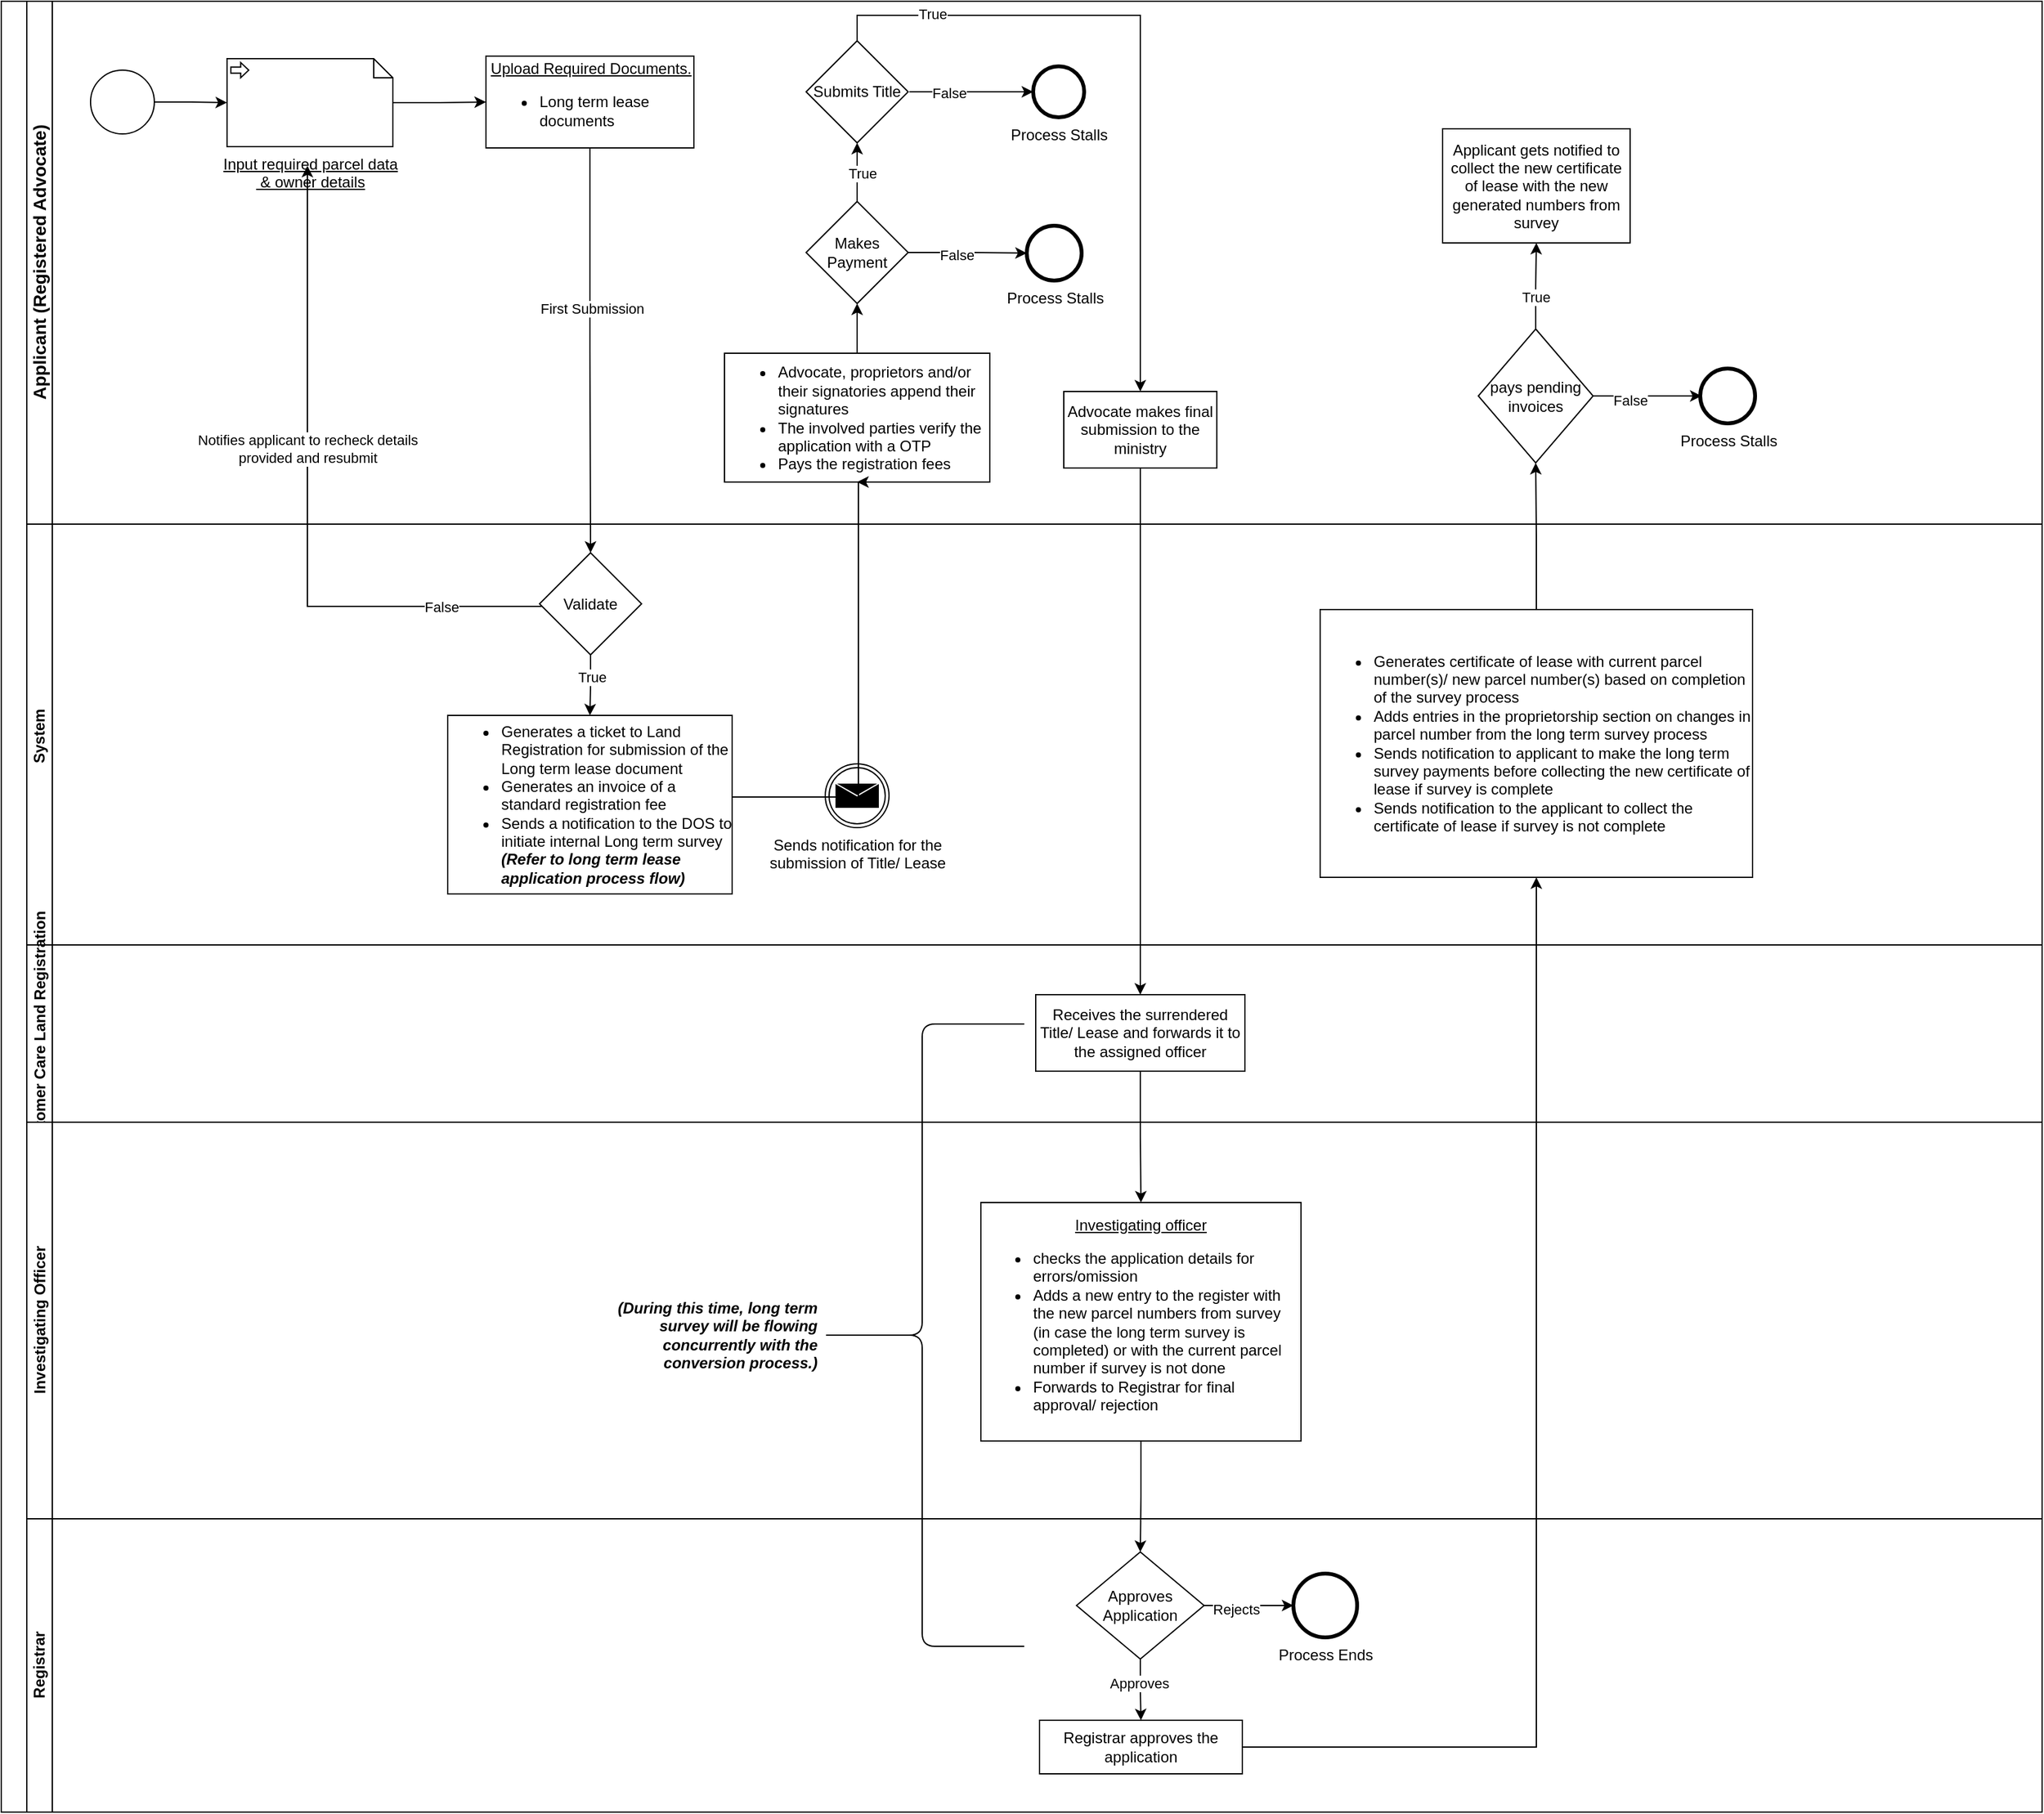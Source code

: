 <mxfile version="21.6.7" type="github">
  <diagram name="Page-1" id="z-LJYG3N7nQUt8acbzVx">
    <mxGraphModel dx="1361" dy="1749" grid="1" gridSize="10" guides="1" tooltips="1" connect="1" arrows="1" fold="1" page="1" pageScale="1" pageWidth="850" pageHeight="1100" math="0" shadow="0">
      <root>
        <mxCell id="0" />
        <mxCell id="1" parent="0" />
        <mxCell id="ZO8-MAQbNHrJnHGYltbH-1" value="" style="swimlane;html=1;childLayout=stackLayout;resizeParent=1;resizeParentMax=0;horizontal=0;startSize=20;horizontalStack=0;whiteSpace=wrap;" vertex="1" parent="1">
          <mxGeometry x="38" y="-27" width="1600" height="1420" as="geometry" />
        </mxCell>
        <mxCell id="ZO8-MAQbNHrJnHGYltbH-2" value="&lt;font style=&quot;font-size: 14px;&quot;&gt;Applicant (Registered Advocate)&lt;/font&gt;" style="swimlane;html=1;startSize=20;horizontal=0;" vertex="1" parent="ZO8-MAQbNHrJnHGYltbH-1">
          <mxGeometry x="20" width="1580" height="410" as="geometry" />
        </mxCell>
        <mxCell id="ZO8-MAQbNHrJnHGYltbH-3" value="" style="edgeStyle=orthogonalEdgeStyle;rounded=0;orthogonalLoop=1;jettySize=auto;html=1;entryX=0;entryY=0.5;entryDx=0;entryDy=0;entryPerimeter=0;" edge="1" parent="ZO8-MAQbNHrJnHGYltbH-2" source="ZO8-MAQbNHrJnHGYltbH-4" target="ZO8-MAQbNHrJnHGYltbH-7">
          <mxGeometry relative="1" as="geometry">
            <mxPoint x="160" y="55" as="targetPoint" />
          </mxGeometry>
        </mxCell>
        <mxCell id="ZO8-MAQbNHrJnHGYltbH-4" value="" style="points=[[0.145,0.145,0],[0.5,0,0],[0.855,0.145,0],[1,0.5,0],[0.855,0.855,0],[0.5,1,0],[0.145,0.855,0],[0,0.5,0]];shape=mxgraph.bpmn.event;html=1;verticalLabelPosition=bottom;labelBackgroundColor=#ffffff;verticalAlign=top;align=center;perimeter=ellipsePerimeter;outlineConnect=0;aspect=fixed;outline=standard;symbol=general;" vertex="1" parent="ZO8-MAQbNHrJnHGYltbH-2">
          <mxGeometry x="50" y="54" width="50" height="50" as="geometry" />
        </mxCell>
        <mxCell id="ZO8-MAQbNHrJnHGYltbH-5" value="&lt;div style=&quot;text-align: center;&quot;&gt;&lt;span style=&quot;background-color: initial;&quot;&gt;&lt;u&gt;Upload Required Documents.&lt;/u&gt;&lt;/span&gt;&lt;/div&gt;&lt;div style=&quot;&quot;&gt;&lt;ul&gt;&lt;li&gt;Long term lease documents&lt;/li&gt;&lt;/ul&gt;&lt;/div&gt;" style="whiteSpace=wrap;html=1;align=left;" vertex="1" parent="ZO8-MAQbNHrJnHGYltbH-2">
          <mxGeometry x="360" y="43" width="163" height="72" as="geometry" />
        </mxCell>
        <mxCell id="ZO8-MAQbNHrJnHGYltbH-6" value="" style="edgeStyle=orthogonalEdgeStyle;rounded=0;orthogonalLoop=1;jettySize=auto;html=1;" edge="1" parent="ZO8-MAQbNHrJnHGYltbH-2" source="ZO8-MAQbNHrJnHGYltbH-7" target="ZO8-MAQbNHrJnHGYltbH-5">
          <mxGeometry relative="1" as="geometry" />
        </mxCell>
        <mxCell id="ZO8-MAQbNHrJnHGYltbH-7" value="&lt;u&gt;Input required parcel data&lt;br&gt;&amp;nbsp;&amp;amp; owner details&lt;br&gt;&lt;/u&gt;" style="shape=mxgraph.bpmn.data;labelPosition=center;verticalLabelPosition=bottom;align=center;verticalAlign=top;size=15;html=1;bpmnTransferType=input;" vertex="1" parent="ZO8-MAQbNHrJnHGYltbH-2">
          <mxGeometry x="157" y="45" width="130" height="69" as="geometry" />
        </mxCell>
        <mxCell id="ZO8-MAQbNHrJnHGYltbH-8" value="" style="edgeStyle=orthogonalEdgeStyle;rounded=0;orthogonalLoop=1;jettySize=auto;html=1;" edge="1" parent="ZO8-MAQbNHrJnHGYltbH-2">
          <mxGeometry relative="1" as="geometry">
            <mxPoint x="692" y="71" as="sourcePoint" />
            <mxPoint x="789" y="71" as="targetPoint" />
          </mxGeometry>
        </mxCell>
        <mxCell id="ZO8-MAQbNHrJnHGYltbH-9" value="False" style="edgeLabel;html=1;align=center;verticalAlign=middle;resizable=0;points=[];" vertex="1" connectable="0" parent="ZO8-MAQbNHrJnHGYltbH-8">
          <mxGeometry x="-0.372" y="-1" relative="1" as="geometry">
            <mxPoint as="offset" />
          </mxGeometry>
        </mxCell>
        <mxCell id="ZO8-MAQbNHrJnHGYltbH-13" value="Process Stalls" style="points=[[0.145,0.145,0],[0.5,0,0],[0.855,0.145,0],[1,0.5,0],[0.855,0.855,0],[0.5,1,0],[0.145,0.855,0],[0,0.5,0]];shape=mxgraph.bpmn.event;html=1;verticalLabelPosition=bottom;labelBackgroundColor=#ffffff;verticalAlign=top;align=center;perimeter=ellipsePerimeter;outlineConnect=0;aspect=fixed;outline=end;symbol=terminate2;" vertex="1" parent="ZO8-MAQbNHrJnHGYltbH-2">
          <mxGeometry x="789" y="51" width="40" height="40" as="geometry" />
        </mxCell>
        <mxCell id="ZO8-MAQbNHrJnHGYltbH-14" value="Process Stalls" style="points=[[0.145,0.145,0],[0.5,0,0],[0.855,0.145,0],[1,0.5,0],[0.855,0.855,0],[0.5,1,0],[0.145,0.855,0],[0,0.5,0]];shape=mxgraph.bpmn.event;html=1;verticalLabelPosition=bottom;labelBackgroundColor=#ffffff;verticalAlign=top;align=center;perimeter=ellipsePerimeter;outlineConnect=0;aspect=fixed;outline=end;symbol=terminate2;" vertex="1" parent="ZO8-MAQbNHrJnHGYltbH-2">
          <mxGeometry x="784" y="176" width="43" height="43" as="geometry" />
        </mxCell>
        <mxCell id="ZO8-MAQbNHrJnHGYltbH-15" value="" style="edgeStyle=orthogonalEdgeStyle;rounded=0;orthogonalLoop=1;jettySize=auto;html=1;exitX=0;exitY=0.5;exitDx=0;exitDy=0;" edge="1" parent="ZO8-MAQbNHrJnHGYltbH-2">
          <mxGeometry relative="1" as="geometry">
            <mxPoint x="220" y="129" as="targetPoint" />
            <Array as="points">
              <mxPoint x="220" y="475" />
            </Array>
            <mxPoint x="432" y="474.5" as="sourcePoint" />
          </mxGeometry>
        </mxCell>
        <mxCell id="ZO8-MAQbNHrJnHGYltbH-16" value="False" style="edgeLabel;html=1;align=center;verticalAlign=middle;resizable=0;points=[];" vertex="1" connectable="0" parent="ZO8-MAQbNHrJnHGYltbH-15">
          <mxGeometry x="-0.617" y="-1" relative="1" as="geometry">
            <mxPoint y="1" as="offset" />
          </mxGeometry>
        </mxCell>
        <mxCell id="ZO8-MAQbNHrJnHGYltbH-17" value="Notifies applicant to recheck details&lt;br&gt;provided and resubmit" style="edgeLabel;html=1;align=center;verticalAlign=middle;resizable=0;points=[];" vertex="1" connectable="0" parent="ZO8-MAQbNHrJnHGYltbH-15">
          <mxGeometry x="0.206" relative="1" as="geometry">
            <mxPoint as="offset" />
          </mxGeometry>
        </mxCell>
        <mxCell id="ZO8-MAQbNHrJnHGYltbH-25" value="Advocate makes final submission to the ministry" style="whiteSpace=wrap;html=1;" vertex="1" parent="ZO8-MAQbNHrJnHGYltbH-2">
          <mxGeometry x="813" y="306" width="120" height="60" as="geometry" />
        </mxCell>
        <mxCell id="ZO8-MAQbNHrJnHGYltbH-28" value="" style="edgeStyle=orthogonalEdgeStyle;rounded=0;orthogonalLoop=1;jettySize=auto;html=1;" edge="1" parent="ZO8-MAQbNHrJnHGYltbH-2" source="ZO8-MAQbNHrJnHGYltbH-30" target="ZO8-MAQbNHrJnHGYltbH-14">
          <mxGeometry relative="1" as="geometry" />
        </mxCell>
        <mxCell id="ZO8-MAQbNHrJnHGYltbH-29" value="False" style="edgeLabel;html=1;align=center;verticalAlign=middle;resizable=0;points=[];" vertex="1" connectable="0" parent="ZO8-MAQbNHrJnHGYltbH-28">
          <mxGeometry x="-0.187" y="-2" relative="1" as="geometry">
            <mxPoint as="offset" />
          </mxGeometry>
        </mxCell>
        <mxCell id="ZO8-MAQbNHrJnHGYltbH-60" value="" style="edgeStyle=orthogonalEdgeStyle;rounded=0;orthogonalLoop=1;jettySize=auto;html=1;" edge="1" parent="ZO8-MAQbNHrJnHGYltbH-2" source="ZO8-MAQbNHrJnHGYltbH-30" target="ZO8-MAQbNHrJnHGYltbH-59">
          <mxGeometry relative="1" as="geometry" />
        </mxCell>
        <mxCell id="ZO8-MAQbNHrJnHGYltbH-61" value="True" style="edgeLabel;html=1;align=center;verticalAlign=middle;resizable=0;points=[];" vertex="1" connectable="0" parent="ZO8-MAQbNHrJnHGYltbH-60">
          <mxGeometry x="-0.043" y="-4" relative="1" as="geometry">
            <mxPoint as="offset" />
          </mxGeometry>
        </mxCell>
        <mxCell id="ZO8-MAQbNHrJnHGYltbH-30" value="Makes Payment" style="rhombus;whiteSpace=wrap;html=1;" vertex="1" parent="ZO8-MAQbNHrJnHGYltbH-2">
          <mxGeometry x="611" y="157" width="80" height="80" as="geometry" />
        </mxCell>
        <mxCell id="ZO8-MAQbNHrJnHGYltbH-59" value="Submits Title" style="rhombus;whiteSpace=wrap;html=1;align=center;" vertex="1" parent="ZO8-MAQbNHrJnHGYltbH-2">
          <mxGeometry x="611" y="31" width="80" height="80" as="geometry" />
        </mxCell>
        <mxCell id="ZO8-MAQbNHrJnHGYltbH-63" value="" style="edgeStyle=orthogonalEdgeStyle;rounded=0;orthogonalLoop=1;jettySize=auto;html=1;entryX=0.5;entryY=0;entryDx=0;entryDy=0;exitX=0.5;exitY=0;exitDx=0;exitDy=0;" edge="1" parent="ZO8-MAQbNHrJnHGYltbH-2" source="ZO8-MAQbNHrJnHGYltbH-59" target="ZO8-MAQbNHrJnHGYltbH-25">
          <mxGeometry relative="1" as="geometry">
            <mxPoint x="651" y="27" as="sourcePoint" />
            <mxPoint x="889" y="227" as="targetPoint" />
          </mxGeometry>
        </mxCell>
        <mxCell id="ZO8-MAQbNHrJnHGYltbH-64" value="True" style="edgeLabel;html=1;align=center;verticalAlign=middle;resizable=0;points=[];" vertex="1" connectable="0" parent="ZO8-MAQbNHrJnHGYltbH-63">
          <mxGeometry x="-0.708" y="1" relative="1" as="geometry">
            <mxPoint as="offset" />
          </mxGeometry>
        </mxCell>
        <mxCell id="ZO8-MAQbNHrJnHGYltbH-89" value="Applicant gets notified to collect the new certificate of lease with the new generated numbers from survey" style="whiteSpace=wrap;html=1;" vertex="1" parent="ZO8-MAQbNHrJnHGYltbH-2">
          <mxGeometry x="1110" y="100" width="147" height="89.5" as="geometry" />
        </mxCell>
        <mxCell id="ZO8-MAQbNHrJnHGYltbH-93" value="Process Stalls" style="points=[[0.145,0.145,0],[0.5,0,0],[0.855,0.145,0],[1,0.5,0],[0.855,0.855,0],[0.5,1,0],[0.145,0.855,0],[0,0.5,0]];shape=mxgraph.bpmn.event;html=1;verticalLabelPosition=bottom;labelBackgroundColor=#ffffff;verticalAlign=top;align=center;perimeter=ellipsePerimeter;outlineConnect=0;aspect=fixed;outline=end;symbol=terminate2;" vertex="1" parent="ZO8-MAQbNHrJnHGYltbH-2">
          <mxGeometry x="1312" y="288" width="43" height="43" as="geometry" />
        </mxCell>
        <mxCell id="ZO8-MAQbNHrJnHGYltbH-31" value="System&amp;nbsp;" style="swimlane;html=1;startSize=20;horizontal=0;" vertex="1" parent="ZO8-MAQbNHrJnHGYltbH-1">
          <mxGeometry x="20" y="410" width="1580" height="330" as="geometry" />
        </mxCell>
        <mxCell id="ZO8-MAQbNHrJnHGYltbH-32" value="Validate" style="rhombus;whiteSpace=wrap;html=1;align=center;" vertex="1" parent="ZO8-MAQbNHrJnHGYltbH-31">
          <mxGeometry x="402" y="22.5" width="80" height="80" as="geometry" />
        </mxCell>
        <mxCell id="ZO8-MAQbNHrJnHGYltbH-33" value="&lt;ul&gt;&lt;li&gt;Generates a ticket to Land Registration for submission of the Long term lease document&lt;/li&gt;&lt;li&gt;Generates an invoice of a standard registration fee&lt;/li&gt;&lt;li&gt;Sends a notification to the DOS to initiate internal Long term survey &lt;i&gt;&lt;b&gt;(Refer to long term lease application process flow)&lt;/b&gt;&lt;/i&gt;&lt;/li&gt;&lt;/ul&gt;" style="whiteSpace=wrap;html=1;align=left;" vertex="1" parent="ZO8-MAQbNHrJnHGYltbH-31">
          <mxGeometry x="330" y="150" width="223" height="140" as="geometry" />
        </mxCell>
        <mxCell id="ZO8-MAQbNHrJnHGYltbH-34" value="" style="edgeStyle=orthogonalEdgeStyle;rounded=0;orthogonalLoop=1;jettySize=auto;html=1;" edge="1" parent="ZO8-MAQbNHrJnHGYltbH-31" source="ZO8-MAQbNHrJnHGYltbH-32" target="ZO8-MAQbNHrJnHGYltbH-33">
          <mxGeometry relative="1" as="geometry" />
        </mxCell>
        <mxCell id="ZO8-MAQbNHrJnHGYltbH-35" value="True" style="edgeLabel;html=1;align=center;verticalAlign=middle;resizable=0;points=[];" vertex="1" connectable="0" parent="ZO8-MAQbNHrJnHGYltbH-34">
          <mxGeometry x="-0.298" y="1" relative="1" as="geometry">
            <mxPoint as="offset" />
          </mxGeometry>
        </mxCell>
        <mxCell id="ZO8-MAQbNHrJnHGYltbH-36" value="Sends notification for the&lt;br&gt;submission of Title/ Lease" style="points=[[0.145,0.145,0],[0.5,0,0],[0.855,0.145,0],[1,0.5,0],[0.855,0.855,0],[0.5,1,0],[0.145,0.855,0],[0,0.5,0]];shape=mxgraph.bpmn.event;html=1;verticalLabelPosition=bottom;labelBackgroundColor=#ffffff;verticalAlign=top;align=center;perimeter=ellipsePerimeter;outlineConnect=0;aspect=fixed;outline=throwing;symbol=message;" vertex="1" parent="ZO8-MAQbNHrJnHGYltbH-31">
          <mxGeometry x="626" y="188" width="50" height="50" as="geometry" />
        </mxCell>
        <mxCell id="ZO8-MAQbNHrJnHGYltbH-88" value="" style="edgeStyle=orthogonalEdgeStyle;rounded=0;orthogonalLoop=1;jettySize=auto;html=1;" edge="1" parent="ZO8-MAQbNHrJnHGYltbH-31" source="ZO8-MAQbNHrJnHGYltbH-79" target="ZO8-MAQbNHrJnHGYltbH-87">
          <mxGeometry relative="1" as="geometry" />
        </mxCell>
        <mxCell id="ZO8-MAQbNHrJnHGYltbH-79" value="&lt;ul style=&quot;border-color: var(--border-color);&quot;&gt;&lt;li&gt;&lt;span style=&quot;background-color: initial;&quot;&gt;Generates certificate of lease with current parcel number(s)/ new parcel number(s) based on completion of the survey process&lt;/span&gt;&lt;/li&gt;&lt;li style=&quot;border-color: var(--border-color);&quot;&gt;Adds entries in the proprietorship section on changes in parcel number from the long term survey process&lt;/li&gt;&lt;li&gt;&lt;span style=&quot;background-color: initial;&quot;&gt;Sends notification to applicant to make the long term survey payments before collecting the new certificate of lease if survey is complete&lt;/span&gt;&lt;/li&gt;&lt;li style=&quot;border-color: var(--border-color);&quot;&gt;Sends notification to the applicant to collect the certificate of lease if survey is not complete&lt;/li&gt;&lt;/ul&gt;&lt;div&gt;&lt;/div&gt;" style="whiteSpace=wrap;html=1;align=left;" vertex="1" parent="ZO8-MAQbNHrJnHGYltbH-31">
          <mxGeometry x="1014" y="67" width="339" height="210" as="geometry" />
        </mxCell>
        <mxCell id="ZO8-MAQbNHrJnHGYltbH-87" value="pays pending invoices" style="rhombus;whiteSpace=wrap;html=1;align=center;" vertex="1" parent="ZO8-MAQbNHrJnHGYltbH-31">
          <mxGeometry x="1138" y="-153" width="90" height="105" as="geometry" />
        </mxCell>
        <mxCell id="ZO8-MAQbNHrJnHGYltbH-38" value="Customer Care Land Registration" style="swimlane;html=1;startSize=20;horizontal=0;" vertex="1" parent="ZO8-MAQbNHrJnHGYltbH-1">
          <mxGeometry x="20" y="740" width="1580" height="139" as="geometry" />
        </mxCell>
        <mxCell id="ZO8-MAQbNHrJnHGYltbH-39" value="Receives the surrendered Title/ Lease and forwards it to the assigned officer" style="whiteSpace=wrap;html=1;" vertex="1" parent="ZO8-MAQbNHrJnHGYltbH-38">
          <mxGeometry x="791" y="39" width="164" height="60" as="geometry" />
        </mxCell>
        <mxCell id="ZO8-MAQbNHrJnHGYltbH-40" value="" style="edgeStyle=orthogonalEdgeStyle;rounded=0;orthogonalLoop=1;jettySize=auto;html=1;" edge="1" parent="ZO8-MAQbNHrJnHGYltbH-1" source="ZO8-MAQbNHrJnHGYltbH-5" target="ZO8-MAQbNHrJnHGYltbH-32">
          <mxGeometry relative="1" as="geometry" />
        </mxCell>
        <mxCell id="ZO8-MAQbNHrJnHGYltbH-41" value="First Submission" style="edgeLabel;html=1;align=center;verticalAlign=middle;resizable=0;points=[];" vertex="1" connectable="0" parent="ZO8-MAQbNHrJnHGYltbH-40">
          <mxGeometry x="-0.209" y="1" relative="1" as="geometry">
            <mxPoint as="offset" />
          </mxGeometry>
        </mxCell>
        <mxCell id="ZO8-MAQbNHrJnHGYltbH-42" value="Investigating Officer" style="swimlane;html=1;startSize=20;horizontal=0;" vertex="1" parent="ZO8-MAQbNHrJnHGYltbH-1">
          <mxGeometry x="20" y="879" width="1580" height="311" as="geometry" />
        </mxCell>
        <mxCell id="ZO8-MAQbNHrJnHGYltbH-43" value="&lt;u&gt;Investigating officer &lt;/u&gt;&lt;br&gt;&lt;ul&gt;&lt;li style=&quot;text-align: left;&quot;&gt;checks the application details for errors/omission&lt;/li&gt;&lt;li style=&quot;text-align: left;&quot;&gt;&lt;span style=&quot;background-color: initial;&quot;&gt;Adds a new entry to the register with the new parcel numbers from survey (in case the long term survey is completed) or with the current parcel number if survey is not done&lt;/span&gt;&lt;/li&gt;&lt;li style=&quot;text-align: left;&quot;&gt;Forwards to Registrar for final approval/ rejection&lt;/li&gt;&lt;/ul&gt;" style="whiteSpace=wrap;html=1;" vertex="1" parent="ZO8-MAQbNHrJnHGYltbH-42">
          <mxGeometry x="748" y="63" width="251" height="187" as="geometry" />
        </mxCell>
        <mxCell id="ZO8-MAQbNHrJnHGYltbH-44" value="Registrar" style="swimlane;html=1;startSize=20;horizontal=0;" vertex="1" parent="ZO8-MAQbNHrJnHGYltbH-1">
          <mxGeometry x="20" y="1190" width="1580" height="230" as="geometry" />
        </mxCell>
        <mxCell id="ZO8-MAQbNHrJnHGYltbH-45" value="Registrar approves the application" style="whiteSpace=wrap;html=1;" vertex="1" parent="ZO8-MAQbNHrJnHGYltbH-44">
          <mxGeometry x="794" y="158" width="159" height="42" as="geometry" />
        </mxCell>
        <mxCell id="ZO8-MAQbNHrJnHGYltbH-46" value="Process Ends" style="points=[[0.145,0.145,0],[0.5,0,0],[0.855,0.145,0],[1,0.5,0],[0.855,0.855,0],[0.5,1,0],[0.145,0.855,0],[0,0.5,0]];shape=mxgraph.bpmn.event;html=1;verticalLabelPosition=bottom;labelBackgroundColor=#ffffff;verticalAlign=top;align=center;perimeter=ellipsePerimeter;outlineConnect=0;aspect=fixed;outline=end;symbol=terminate2;" vertex="1" parent="ZO8-MAQbNHrJnHGYltbH-44">
          <mxGeometry x="993" y="43" width="50" height="50" as="geometry" />
        </mxCell>
        <mxCell id="ZO8-MAQbNHrJnHGYltbH-47" value="" style="edgeStyle=orthogonalEdgeStyle;rounded=0;orthogonalLoop=1;jettySize=auto;html=1;" edge="1" parent="ZO8-MAQbNHrJnHGYltbH-44" source="ZO8-MAQbNHrJnHGYltbH-51" target="ZO8-MAQbNHrJnHGYltbH-45">
          <mxGeometry relative="1" as="geometry" />
        </mxCell>
        <mxCell id="ZO8-MAQbNHrJnHGYltbH-48" value="Approves" style="edgeLabel;html=1;align=center;verticalAlign=middle;resizable=0;points=[];" vertex="1" connectable="0" parent="ZO8-MAQbNHrJnHGYltbH-47">
          <mxGeometry x="-0.216" y="-1" relative="1" as="geometry">
            <mxPoint as="offset" />
          </mxGeometry>
        </mxCell>
        <mxCell id="ZO8-MAQbNHrJnHGYltbH-49" value="" style="edgeStyle=orthogonalEdgeStyle;rounded=0;orthogonalLoop=1;jettySize=auto;html=1;" edge="1" parent="ZO8-MAQbNHrJnHGYltbH-44" source="ZO8-MAQbNHrJnHGYltbH-51" target="ZO8-MAQbNHrJnHGYltbH-46">
          <mxGeometry relative="1" as="geometry" />
        </mxCell>
        <mxCell id="ZO8-MAQbNHrJnHGYltbH-50" value="Rejects" style="edgeLabel;html=1;align=center;verticalAlign=middle;resizable=0;points=[];" vertex="1" connectable="0" parent="ZO8-MAQbNHrJnHGYltbH-49">
          <mxGeometry x="-0.286" y="-3" relative="1" as="geometry">
            <mxPoint as="offset" />
          </mxGeometry>
        </mxCell>
        <mxCell id="ZO8-MAQbNHrJnHGYltbH-51" value="Approves Application" style="rhombus;whiteSpace=wrap;html=1;" vertex="1" parent="ZO8-MAQbNHrJnHGYltbH-44">
          <mxGeometry x="823" y="26" width="100" height="84" as="geometry" />
        </mxCell>
        <mxCell id="ZO8-MAQbNHrJnHGYltbH-52" value="" style="edgeStyle=orthogonalEdgeStyle;rounded=0;orthogonalLoop=1;jettySize=auto;html=1;entryX=0.5;entryY=0;entryDx=0;entryDy=0;" edge="1" parent="ZO8-MAQbNHrJnHGYltbH-1" source="ZO8-MAQbNHrJnHGYltbH-43" target="ZO8-MAQbNHrJnHGYltbH-51">
          <mxGeometry relative="1" as="geometry">
            <mxPoint x="893" y="1097" as="targetPoint" />
          </mxGeometry>
        </mxCell>
        <mxCell id="ZO8-MAQbNHrJnHGYltbH-53" value="" style="edgeStyle=orthogonalEdgeStyle;rounded=0;orthogonalLoop=1;jettySize=auto;html=1;entryX=0.5;entryY=0;entryDx=0;entryDy=0;" edge="1" parent="ZO8-MAQbNHrJnHGYltbH-1" source="ZO8-MAQbNHrJnHGYltbH-25" target="ZO8-MAQbNHrJnHGYltbH-39">
          <mxGeometry relative="1" as="geometry">
            <mxPoint x="893" y="672" as="targetPoint" />
          </mxGeometry>
        </mxCell>
        <mxCell id="ZO8-MAQbNHrJnHGYltbH-55" value="" style="edgeStyle=orthogonalEdgeStyle;rounded=0;orthogonalLoop=1;jettySize=auto;html=1;entryX=0.5;entryY=1;entryDx=0;entryDy=0;" edge="1" parent="ZO8-MAQbNHrJnHGYltbH-1" source="ZO8-MAQbNHrJnHGYltbH-45" target="ZO8-MAQbNHrJnHGYltbH-79">
          <mxGeometry relative="1" as="geometry">
            <mxPoint x="1206" y="707" as="targetPoint" />
          </mxGeometry>
        </mxCell>
        <mxCell id="ZO8-MAQbNHrJnHGYltbH-72" value="" style="edgeStyle=orthogonalEdgeStyle;rounded=0;orthogonalLoop=1;jettySize=auto;html=1;entryX=0.5;entryY=0;entryDx=0;entryDy=0;" edge="1" parent="ZO8-MAQbNHrJnHGYltbH-1" source="ZO8-MAQbNHrJnHGYltbH-39" target="ZO8-MAQbNHrJnHGYltbH-43">
          <mxGeometry relative="1" as="geometry">
            <mxPoint x="893" y="899" as="targetPoint" />
          </mxGeometry>
        </mxCell>
        <mxCell id="ZO8-MAQbNHrJnHGYltbH-90" value="" style="edgeStyle=orthogonalEdgeStyle;rounded=0;orthogonalLoop=1;jettySize=auto;html=1;" edge="1" parent="ZO8-MAQbNHrJnHGYltbH-1" source="ZO8-MAQbNHrJnHGYltbH-87" target="ZO8-MAQbNHrJnHGYltbH-89">
          <mxGeometry relative="1" as="geometry" />
        </mxCell>
        <mxCell id="ZO8-MAQbNHrJnHGYltbH-95" value="True" style="edgeLabel;html=1;align=center;verticalAlign=middle;resizable=0;points=[];" vertex="1" connectable="0" parent="ZO8-MAQbNHrJnHGYltbH-90">
          <mxGeometry x="-0.259" relative="1" as="geometry">
            <mxPoint as="offset" />
          </mxGeometry>
        </mxCell>
        <mxCell id="ZO8-MAQbNHrJnHGYltbH-92" value="" style="edgeStyle=orthogonalEdgeStyle;rounded=0;orthogonalLoop=1;jettySize=auto;html=1;" edge="1" parent="ZO8-MAQbNHrJnHGYltbH-1" source="ZO8-MAQbNHrJnHGYltbH-87">
          <mxGeometry relative="1" as="geometry">
            <mxPoint x="1333" y="309.5" as="targetPoint" />
          </mxGeometry>
        </mxCell>
        <mxCell id="ZO8-MAQbNHrJnHGYltbH-94" value="False" style="edgeLabel;html=1;align=center;verticalAlign=middle;resizable=0;points=[];" vertex="1" connectable="0" parent="ZO8-MAQbNHrJnHGYltbH-92">
          <mxGeometry x="-0.322" y="-2" relative="1" as="geometry">
            <mxPoint y="1" as="offset" />
          </mxGeometry>
        </mxCell>
        <mxCell id="ZO8-MAQbNHrJnHGYltbH-56" value="" style="edgeStyle=orthogonalEdgeStyle;rounded=0;orthogonalLoop=1;jettySize=auto;html=1;" edge="1" parent="1" source="ZO8-MAQbNHrJnHGYltbH-57">
          <mxGeometry relative="1" as="geometry">
            <mxPoint x="709" y="210" as="targetPoint" />
          </mxGeometry>
        </mxCell>
        <mxCell id="ZO8-MAQbNHrJnHGYltbH-57" value="&lt;ul&gt;&lt;li&gt;Advocate, proprietors and/or their signatories append their signatures&lt;/li&gt;&lt;li&gt;The involved parties verify the application with a OTP&lt;/li&gt;&lt;li&gt;Pays the registration fees&lt;/li&gt;&lt;/ul&gt;" style="whiteSpace=wrap;html=1;align=left;" vertex="1" parent="1">
          <mxGeometry x="605" y="249" width="208" height="101" as="geometry" />
        </mxCell>
        <mxCell id="ZO8-MAQbNHrJnHGYltbH-58" value="" style="edgeStyle=orthogonalEdgeStyle;rounded=0;orthogonalLoop=1;jettySize=auto;html=1;exitX=1;exitY=0.5;exitDx=0;exitDy=0;entryX=0.5;entryY=1;entryDx=0;entryDy=0;" edge="1" parent="1" source="ZO8-MAQbNHrJnHGYltbH-33" target="ZO8-MAQbNHrJnHGYltbH-57">
          <mxGeometry relative="1" as="geometry">
            <mxPoint x="578" y="579.5" as="sourcePoint" />
            <mxPoint x="696" y="380" as="targetPoint" />
            <Array as="points">
              <mxPoint x="611" y="597" />
              <mxPoint x="710" y="597" />
            </Array>
          </mxGeometry>
        </mxCell>
        <mxCell id="ZO8-MAQbNHrJnHGYltbH-65" value="&lt;i&gt;&lt;b&gt;(During this time, long term survey will be flowing concurrently with the conversion process.)&lt;/b&gt;&lt;/i&gt;" style="shape=curlyBracket;whiteSpace=wrap;html=1;rounded=1;labelPosition=left;verticalLabelPosition=middle;align=right;verticalAlign=middle;" vertex="1" parent="1">
          <mxGeometry x="680" y="775" width="160" height="488" as="geometry" />
        </mxCell>
      </root>
    </mxGraphModel>
  </diagram>
</mxfile>
